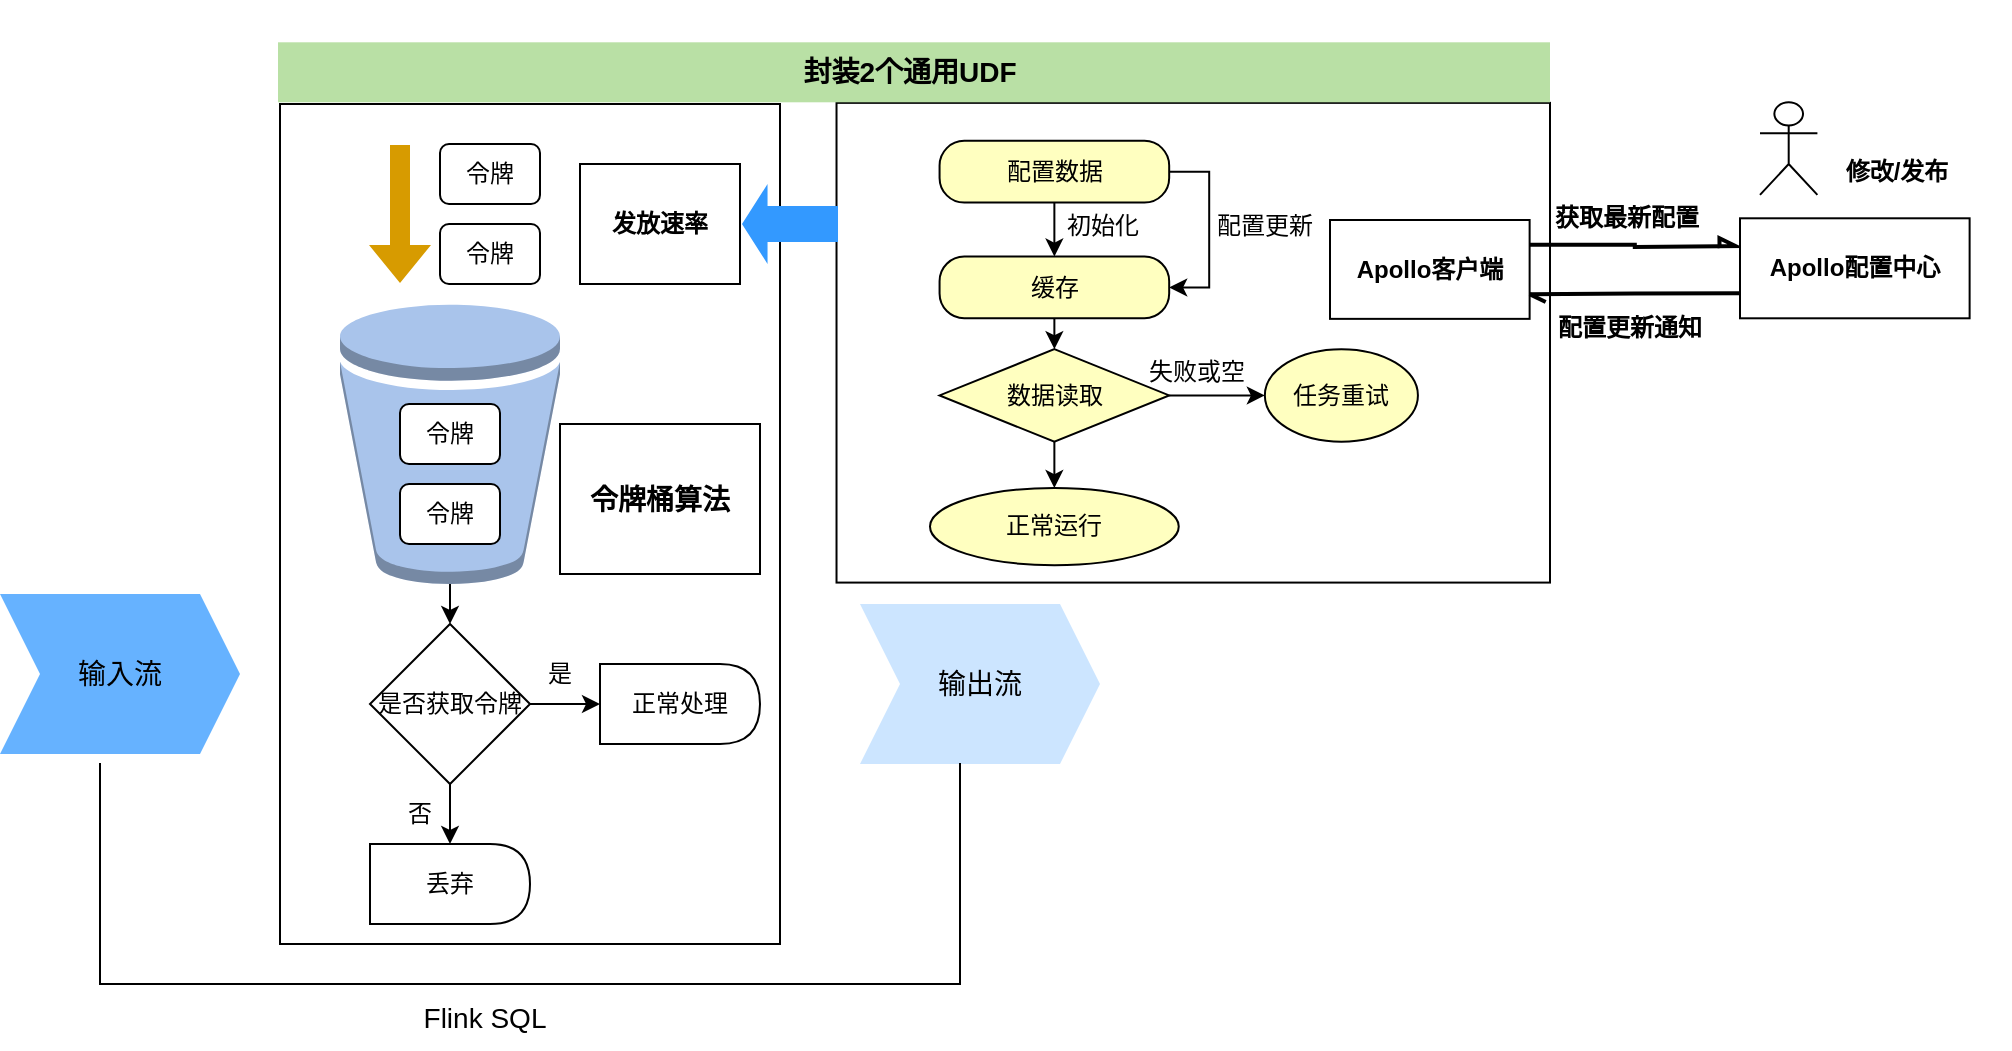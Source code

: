 <mxfile version="20.8.23" type="github">
  <diagram name="第 1 页" id="ULvypwy22e18V9TjiU58">
    <mxGraphModel dx="1084" dy="1708" grid="1" gridSize="10" guides="1" tooltips="1" connect="1" arrows="1" fold="1" page="1" pageScale="1" pageWidth="827" pageHeight="1169" math="0" shadow="0">
      <root>
        <mxCell id="0" />
        <mxCell id="1" parent="0" />
        <mxCell id="KJgXVakToI8pzOq59cQv-19" value="" style="rounded=0;whiteSpace=wrap;html=1;strokeColor=default;fillColor=default;" parent="1" vertex="1">
          <mxGeometry x="230" y="40" width="250" height="420" as="geometry" />
        </mxCell>
        <mxCell id="KJgXVakToI8pzOq59cQv-12" style="edgeStyle=orthogonalEdgeStyle;rounded=0;orthogonalLoop=1;jettySize=auto;html=1;exitX=0.5;exitY=1;exitDx=0;exitDy=0;exitPerimeter=0;entryX=0.5;entryY=0;entryDx=0;entryDy=0;" parent="1" source="KJgXVakToI8pzOq59cQv-1" target="KJgXVakToI8pzOq59cQv-11" edge="1">
          <mxGeometry relative="1" as="geometry" />
        </mxCell>
        <mxCell id="KJgXVakToI8pzOq59cQv-1" value="" style="outlineConnect=0;dashed=0;verticalLabelPosition=bottom;verticalAlign=top;align=center;html=1;shape=mxgraph.aws3.bucket;fillColor=#A9C4EB;gradientColor=none;" parent="1" vertex="1">
          <mxGeometry x="260" y="140" width="110" height="140" as="geometry" />
        </mxCell>
        <mxCell id="KJgXVakToI8pzOq59cQv-3" value="令牌" style="rounded=1;whiteSpace=wrap;html=1;fillColor=default;strokeColor=default;" parent="1" vertex="1">
          <mxGeometry x="290" y="230" width="50" height="30" as="geometry" />
        </mxCell>
        <mxCell id="KJgXVakToI8pzOq59cQv-7" value="令牌" style="rounded=1;whiteSpace=wrap;html=1;fillColor=default;strokeColor=default;" parent="1" vertex="1">
          <mxGeometry x="290" y="190" width="50" height="30" as="geometry" />
        </mxCell>
        <mxCell id="KJgXVakToI8pzOq59cQv-8" value="" style="shape=flexArrow;endArrow=classic;html=1;rounded=0;strokeColor=none;fillColor=#D79B00;" parent="1" edge="1">
          <mxGeometry width="50" height="50" relative="1" as="geometry">
            <mxPoint x="290" y="60" as="sourcePoint" />
            <mxPoint x="290" y="130" as="targetPoint" />
          </mxGeometry>
        </mxCell>
        <mxCell id="KJgXVakToI8pzOq59cQv-9" value="令牌" style="rounded=1;whiteSpace=wrap;html=1;fillColor=default;strokeColor=default;" parent="1" vertex="1">
          <mxGeometry x="310" y="60" width="50" height="30" as="geometry" />
        </mxCell>
        <mxCell id="KJgXVakToI8pzOq59cQv-10" value="令牌" style="rounded=1;whiteSpace=wrap;html=1;fillColor=default;strokeColor=default;" parent="1" vertex="1">
          <mxGeometry x="310" y="100" width="50" height="30" as="geometry" />
        </mxCell>
        <mxCell id="KJgXVakToI8pzOq59cQv-15" style="edgeStyle=orthogonalEdgeStyle;rounded=0;orthogonalLoop=1;jettySize=auto;html=1;exitX=0.5;exitY=1;exitDx=0;exitDy=0;" parent="1" source="KJgXVakToI8pzOq59cQv-11" target="KJgXVakToI8pzOq59cQv-14" edge="1">
          <mxGeometry relative="1" as="geometry" />
        </mxCell>
        <mxCell id="KJgXVakToI8pzOq59cQv-16" style="edgeStyle=orthogonalEdgeStyle;rounded=0;orthogonalLoop=1;jettySize=auto;html=1;exitX=1;exitY=0.5;exitDx=0;exitDy=0;" parent="1" source="KJgXVakToI8pzOq59cQv-11" target="KJgXVakToI8pzOq59cQv-13" edge="1">
          <mxGeometry relative="1" as="geometry" />
        </mxCell>
        <mxCell id="KJgXVakToI8pzOq59cQv-11" value="是否获取令牌" style="rhombus;whiteSpace=wrap;html=1;strokeColor=default;fillColor=default;" parent="1" vertex="1">
          <mxGeometry x="275" y="300" width="80" height="80" as="geometry" />
        </mxCell>
        <mxCell id="KJgXVakToI8pzOq59cQv-13" value="正常处理" style="shape=delay;whiteSpace=wrap;html=1;strokeColor=default;fillColor=default;" parent="1" vertex="1">
          <mxGeometry x="390" y="320" width="80" height="40" as="geometry" />
        </mxCell>
        <mxCell id="KJgXVakToI8pzOq59cQv-14" value="丢弃" style="shape=delay;whiteSpace=wrap;html=1;strokeColor=default;fillColor=default;" parent="1" vertex="1">
          <mxGeometry x="275" y="410" width="80" height="40" as="geometry" />
        </mxCell>
        <mxCell id="KJgXVakToI8pzOq59cQv-17" value="否" style="text;html=1;strokeColor=none;fillColor=none;align=center;verticalAlign=middle;whiteSpace=wrap;rounded=0;" parent="1" vertex="1">
          <mxGeometry x="270" y="380" width="60" height="30" as="geometry" />
        </mxCell>
        <mxCell id="KJgXVakToI8pzOq59cQv-18" value="是" style="text;html=1;strokeColor=none;fillColor=none;align=center;verticalAlign=middle;whiteSpace=wrap;rounded=0;" parent="1" vertex="1">
          <mxGeometry x="340" y="310" width="60" height="30" as="geometry" />
        </mxCell>
        <mxCell id="KJgXVakToI8pzOq59cQv-20" value="&lt;b&gt;&lt;font style=&quot;font-size: 14px;&quot;&gt;令牌桶算法&lt;/font&gt;&lt;/b&gt;" style="rounded=0;whiteSpace=wrap;html=1;strokeColor=default;fillColor=default;" parent="1" vertex="1">
          <mxGeometry x="370" y="200" width="100" height="75" as="geometry" />
        </mxCell>
        <mxCell id="A8swzmO42QLtn4eCd1oP-51" value="" style="group" vertex="1" connectable="0" parent="1">
          <mxGeometry x="355" y="-11.57" width="740" height="523.146" as="geometry" />
        </mxCell>
        <mxCell id="A8swzmO42QLtn4eCd1oP-56" value="" style="rounded=0;whiteSpace=wrap;html=1;strokeColor=default;fillColor=default;" vertex="1" parent="A8swzmO42QLtn4eCd1oP-51">
          <mxGeometry x="153.26" y="51" width="356.74" height="239.86" as="geometry" />
        </mxCell>
        <mxCell id="A8swzmO42QLtn4eCd1oP-80" style="edgeStyle=orthogonalEdgeStyle;rounded=0;orthogonalLoop=1;jettySize=auto;html=1;exitX=0.5;exitY=1;exitDx=0;exitDy=0;entryX=0.5;entryY=0;entryDx=0;entryDy=0;" edge="1" parent="A8swzmO42QLtn4eCd1oP-51" source="A8swzmO42QLtn4eCd1oP-40" target="A8swzmO42QLtn4eCd1oP-42">
          <mxGeometry relative="1" as="geometry" />
        </mxCell>
        <mxCell id="A8swzmO42QLtn4eCd1oP-40" value="配置数据" style="rounded=1;whiteSpace=wrap;html=1;arcSize=40;fontColor=#000000;fillColor=#ffffc0;strokeColor=#000000;" vertex="1" parent="A8swzmO42QLtn4eCd1oP-51">
          <mxGeometry x="204.784" y="70.003" width="114.806" height="30.857" as="geometry" />
        </mxCell>
        <mxCell id="A8swzmO42QLtn4eCd1oP-60" style="edgeStyle=orthogonalEdgeStyle;rounded=0;orthogonalLoop=1;jettySize=auto;html=1;exitX=0.5;exitY=1;exitDx=0;exitDy=0;entryX=0.5;entryY=0;entryDx=0;entryDy=0;" edge="1" parent="A8swzmO42QLtn4eCd1oP-51" source="A8swzmO42QLtn4eCd1oP-42" target="A8swzmO42QLtn4eCd1oP-43">
          <mxGeometry relative="1" as="geometry" />
        </mxCell>
        <mxCell id="A8swzmO42QLtn4eCd1oP-42" value="缓存" style="rounded=1;whiteSpace=wrap;html=1;arcSize=40;fontColor=#000000;fillColor=#ffffc0;strokeColor=#000000;" vertex="1" parent="A8swzmO42QLtn4eCd1oP-51">
          <mxGeometry x="204.784" y="127.86" width="114.806" height="30.857" as="geometry" />
        </mxCell>
        <mxCell id="A8swzmO42QLtn4eCd1oP-39" style="edgeStyle=orthogonalEdgeStyle;rounded=0;orthogonalLoop=1;jettySize=auto;html=1;exitX=1;exitY=0.5;exitDx=0;exitDy=0;entryX=1;entryY=0.5;entryDx=0;entryDy=0;strokeColor=#000000;" edge="1" parent="A8swzmO42QLtn4eCd1oP-51" source="A8swzmO42QLtn4eCd1oP-40" target="A8swzmO42QLtn4eCd1oP-42">
          <mxGeometry relative="1" as="geometry" />
        </mxCell>
        <mxCell id="A8swzmO42QLtn4eCd1oP-61" style="edgeStyle=orthogonalEdgeStyle;rounded=0;orthogonalLoop=1;jettySize=auto;html=1;exitX=0.5;exitY=1;exitDx=0;exitDy=0;entryX=0.5;entryY=0;entryDx=0;entryDy=0;" edge="1" parent="A8swzmO42QLtn4eCd1oP-51" source="A8swzmO42QLtn4eCd1oP-43" target="A8swzmO42QLtn4eCd1oP-46">
          <mxGeometry relative="1" as="geometry" />
        </mxCell>
        <mxCell id="A8swzmO42QLtn4eCd1oP-62" style="edgeStyle=orthogonalEdgeStyle;rounded=0;orthogonalLoop=1;jettySize=auto;html=1;exitX=1;exitY=0.5;exitDx=0;exitDy=0;entryX=0;entryY=0.5;entryDx=0;entryDy=0;" edge="1" parent="A8swzmO42QLtn4eCd1oP-51" source="A8swzmO42QLtn4eCd1oP-43" target="A8swzmO42QLtn4eCd1oP-47">
          <mxGeometry relative="1" as="geometry" />
        </mxCell>
        <mxCell id="A8swzmO42QLtn4eCd1oP-43" value="数据读取" style="rhombus;whiteSpace=wrap;html=1;fillColor=#ffffc0;strokeColor=#000000;" vertex="1" parent="A8swzmO42QLtn4eCd1oP-51">
          <mxGeometry x="204.784" y="174.146" width="114.806" height="46.286" as="geometry" />
        </mxCell>
        <mxCell id="A8swzmO42QLtn4eCd1oP-46" value="正常运行" style="ellipse;whiteSpace=wrap;html=1;strokeColor=#000000;fillColor=#FFFFC0;" vertex="1" parent="A8swzmO42QLtn4eCd1oP-51">
          <mxGeometry x="200.0" y="243.574" width="124.373" height="38.571" as="geometry" />
        </mxCell>
        <mxCell id="A8swzmO42QLtn4eCd1oP-47" value="任务重试" style="ellipse;whiteSpace=wrap;html=1;strokeColor=#000000;fillColor=#FFFFC0;" vertex="1" parent="A8swzmO42QLtn4eCd1oP-51">
          <mxGeometry x="367.426" y="174.146" width="76.537" height="46.286" as="geometry" />
        </mxCell>
        <mxCell id="A8swzmO42QLtn4eCd1oP-49" value="配置更新" style="text;html=1;strokeColor=none;fillColor=none;align=center;verticalAlign=middle;whiteSpace=wrap;rounded=0;" vertex="1" parent="A8swzmO42QLtn4eCd1oP-51">
          <mxGeometry x="329.157" y="100.86" width="76.537" height="23.143" as="geometry" />
        </mxCell>
        <mxCell id="A8swzmO42QLtn4eCd1oP-50" value="初始化" style="text;html=1;strokeColor=none;fillColor=none;align=center;verticalAlign=middle;whiteSpace=wrap;rounded=0;" vertex="1" parent="A8swzmO42QLtn4eCd1oP-51">
          <mxGeometry x="247.836" y="100.86" width="76.537" height="23.143" as="geometry" />
        </mxCell>
        <mxCell id="A8swzmO42QLtn4eCd1oP-84" style="edgeStyle=orthogonalEdgeStyle;rounded=0;orthogonalLoop=1;jettySize=auto;html=1;exitX=1;exitY=0.25;exitDx=0;exitDy=0;fontSize=14;endArrow=async;endFill=0;fillColor=default;strokeWidth=2;" edge="1" parent="A8swzmO42QLtn4eCd1oP-51" source="A8swzmO42QLtn4eCd1oP-53">
          <mxGeometry relative="1" as="geometry">
            <mxPoint x="605" y="122.57" as="targetPoint" />
          </mxGeometry>
        </mxCell>
        <mxCell id="A8swzmO42QLtn4eCd1oP-53" value="&lt;h4&gt;Apollo客户端&lt;/h4&gt;" style="rounded=0;whiteSpace=wrap;html=1;" vertex="1" parent="A8swzmO42QLtn4eCd1oP-51">
          <mxGeometry x="400" y="109.57" width="99.81" height="49.43" as="geometry" />
        </mxCell>
        <mxCell id="A8swzmO42QLtn4eCd1oP-85" style="edgeStyle=orthogonalEdgeStyle;rounded=0;orthogonalLoop=1;jettySize=auto;html=1;exitX=0;exitY=0.75;exitDx=0;exitDy=0;entryX=1;entryY=0.75;entryDx=0;entryDy=0;strokeWidth=2;fontSize=14;endArrow=openAsync;endFill=0;fillColor=default;" edge="1" parent="A8swzmO42QLtn4eCd1oP-51" source="A8swzmO42QLtn4eCd1oP-54" target="A8swzmO42QLtn4eCd1oP-53">
          <mxGeometry relative="1" as="geometry" />
        </mxCell>
        <mxCell id="A8swzmO42QLtn4eCd1oP-54" value="&lt;h4&gt;Apollo配置中心&lt;/h4&gt;" style="rounded=0;whiteSpace=wrap;html=1;" vertex="1" parent="A8swzmO42QLtn4eCd1oP-51">
          <mxGeometry x="605" y="108.72" width="114.81" height="50" as="geometry" />
        </mxCell>
        <mxCell id="A8swzmO42QLtn4eCd1oP-79" value="失败或空" style="text;html=1;strokeColor=none;fillColor=none;align=center;verticalAlign=middle;whiteSpace=wrap;rounded=0;" vertex="1" parent="A8swzmO42QLtn4eCd1oP-51">
          <mxGeometry x="294.996" y="174.15" width="76.537" height="23.143" as="geometry" />
        </mxCell>
        <mxCell id="A8swzmO42QLtn4eCd1oP-35" value="&lt;h4&gt;配置更新通知&lt;/h4&gt;" style="text;html=1;strokeColor=none;fillColor=none;align=center;verticalAlign=middle;whiteSpace=wrap;rounded=0;" vertex="1" parent="A8swzmO42QLtn4eCd1oP-51">
          <mxGeometry x="510" y="151.57" width="80" height="23.14" as="geometry" />
        </mxCell>
        <mxCell id="A8swzmO42QLtn4eCd1oP-37" value="&lt;h4&gt;修改/发布&lt;/h4&gt;" style="text;html=1;strokeColor=none;fillColor=none;align=center;verticalAlign=middle;whiteSpace=wrap;rounded=0;" vertex="1" parent="A8swzmO42QLtn4eCd1oP-51">
          <mxGeometry x="655.003" y="73.86" width="57.403" height="23.143" as="geometry" />
        </mxCell>
        <mxCell id="A8swzmO42QLtn4eCd1oP-55" value="" style="shape=umlActor;verticalLabelPosition=bottom;verticalAlign=top;html=1;outlineConnect=0;" vertex="1" parent="A8swzmO42QLtn4eCd1oP-51">
          <mxGeometry x="615.002" y="50.72" width="28.701" height="46.286" as="geometry" />
        </mxCell>
        <mxCell id="A8swzmO42QLtn4eCd1oP-36" value="&lt;h4&gt;获取最新配置&lt;/h4&gt;" style="text;html=1;strokeColor=none;fillColor=none;align=center;verticalAlign=middle;whiteSpace=wrap;rounded=0;" vertex="1" parent="A8swzmO42QLtn4eCd1oP-51">
          <mxGeometry x="509.997" y="97.006" width="76.537" height="23.143" as="geometry" />
        </mxCell>
        <mxCell id="A8swzmO42QLtn4eCd1oP-88" value="" style="shape=flexArrow;endArrow=classic;html=1;rounded=0;strokeWidth=2;fontSize=14;fillColor=#3399FF;width=17;endSize=3.59;entryX=1;entryY=0.5;entryDx=0;entryDy=0;strokeColor=none;" edge="1" parent="A8swzmO42QLtn4eCd1oP-51" target="A8swzmO42QLtn4eCd1oP-52">
          <mxGeometry width="50" height="50" relative="1" as="geometry">
            <mxPoint x="155" y="111.57" as="sourcePoint" />
            <mxPoint x="116.26" y="111.93" as="targetPoint" />
          </mxGeometry>
        </mxCell>
        <mxCell id="A8swzmO42QLtn4eCd1oP-91" value="输出流" style="shape=step;perimeter=stepPerimeter;whiteSpace=wrap;html=1;fixedSize=1;strokeColor=none;fontSize=14;fillColor=#CCE5FF;" vertex="1" parent="A8swzmO42QLtn4eCd1oP-51">
          <mxGeometry x="165" y="301.57" width="120" height="80" as="geometry" />
        </mxCell>
        <mxCell id="A8swzmO42QLtn4eCd1oP-93" value="&lt;b&gt;封装2个通用UDF&amp;nbsp;&lt;/b&gt;" style="text;html=1;strokeColor=none;fillColor=#B9E0A5;align=center;verticalAlign=middle;whiteSpace=wrap;rounded=0;fontSize=14;" vertex="1" parent="A8swzmO42QLtn4eCd1oP-51">
          <mxGeometry x="-126" y="20.72" width="636" height="30" as="geometry" />
        </mxCell>
        <mxCell id="A8swzmO42QLtn4eCd1oP-52" value="&lt;b&gt;发放速率&lt;/b&gt;" style="rounded=0;whiteSpace=wrap;html=1;strokeColor=default;fillColor=default;" vertex="1" parent="1">
          <mxGeometry x="380" y="70" width="80" height="60" as="geometry" />
        </mxCell>
        <mxCell id="A8swzmO42QLtn4eCd1oP-90" value="输入流" style="shape=step;perimeter=stepPerimeter;whiteSpace=wrap;html=1;fixedSize=1;strokeColor=none;fontSize=14;fillColor=#66B2FF;" vertex="1" parent="1">
          <mxGeometry x="90" y="285" width="120" height="80" as="geometry" />
        </mxCell>
        <mxCell id="A8swzmO42QLtn4eCd1oP-94" value="" style="shape=partialRectangle;whiteSpace=wrap;html=1;bottom=1;right=1;left=1;top=0;fillColor=none;routingCenterX=-0.5;strokeColor=default;fontSize=14;" vertex="1" parent="1">
          <mxGeometry x="140" y="370" width="430" height="110" as="geometry" />
        </mxCell>
        <mxCell id="A8swzmO42QLtn4eCd1oP-95" value="Flink SQL" style="text;html=1;strokeColor=none;fillColor=none;align=center;verticalAlign=middle;whiteSpace=wrap;rounded=0;fontSize=14;" vertex="1" parent="1">
          <mxGeometry x="285" y="482" width="95" height="30" as="geometry" />
        </mxCell>
      </root>
    </mxGraphModel>
  </diagram>
</mxfile>

